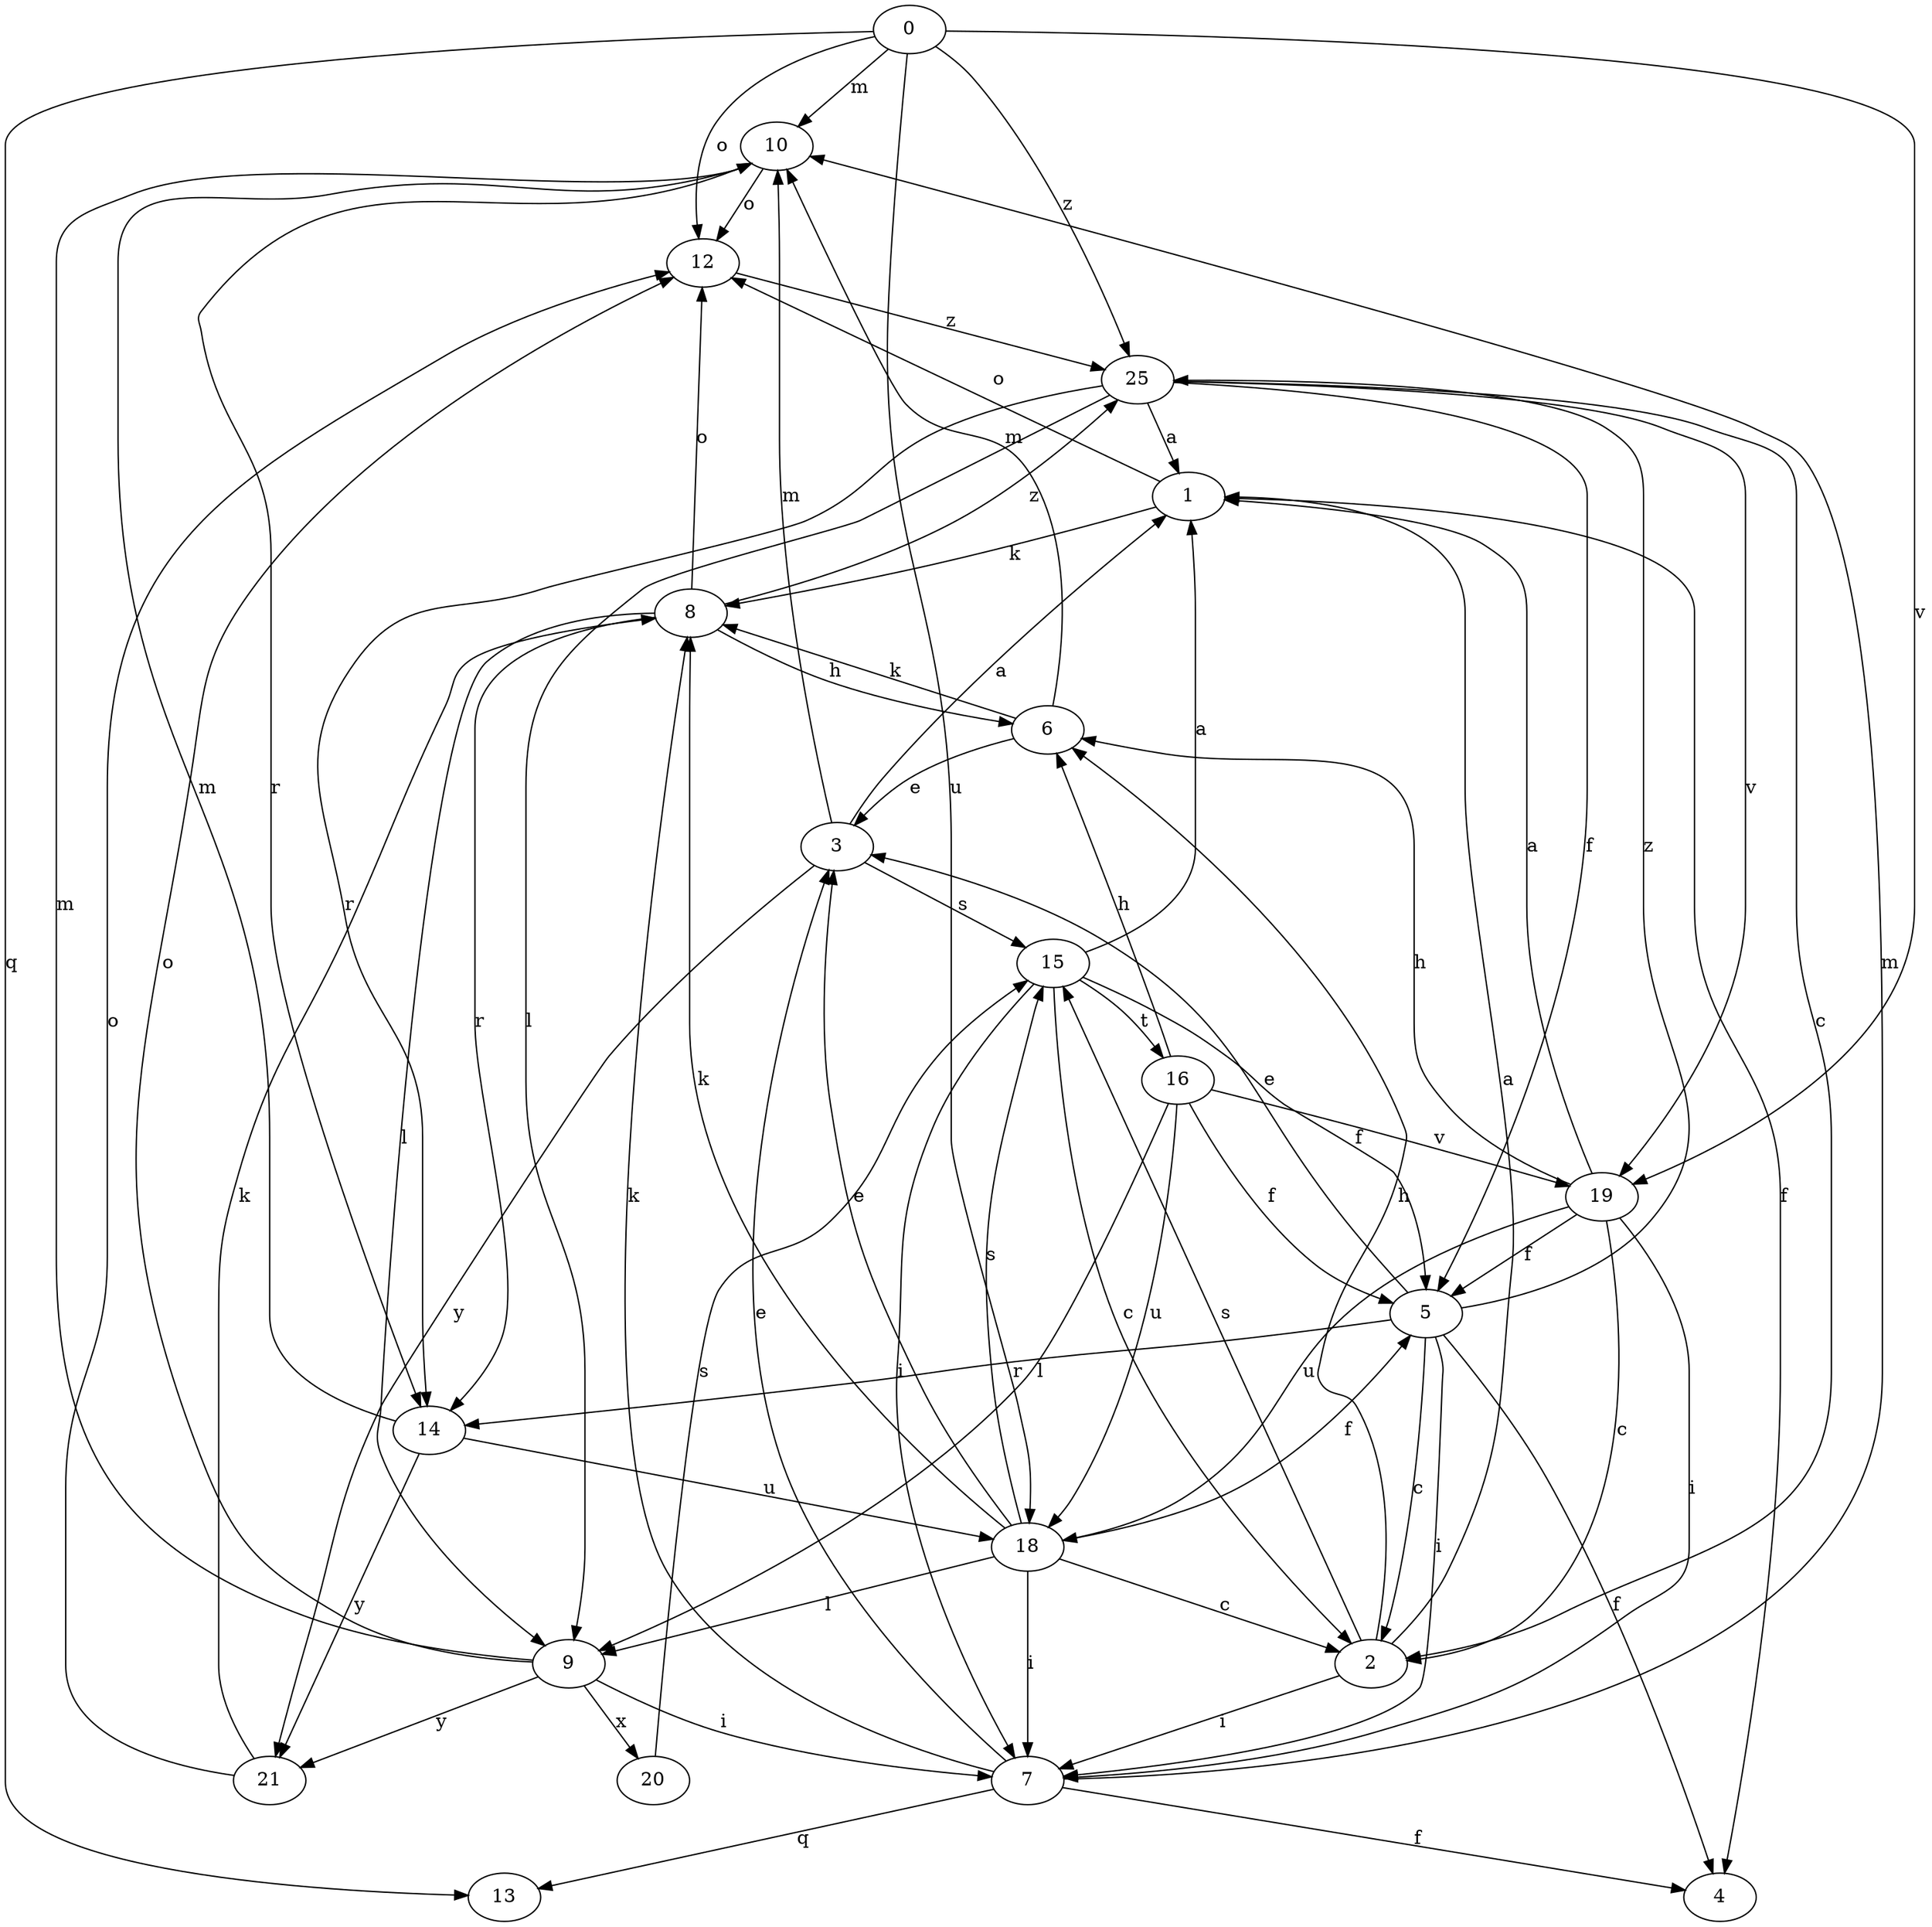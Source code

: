 strict digraph  {
0;
1;
2;
3;
4;
5;
6;
7;
8;
9;
10;
12;
13;
14;
15;
16;
18;
19;
20;
21;
25;
0 -> 10  [label=m];
0 -> 12  [label=o];
0 -> 13  [label=q];
0 -> 18  [label=u];
0 -> 19  [label=v];
0 -> 25  [label=z];
1 -> 4  [label=f];
1 -> 8  [label=k];
1 -> 12  [label=o];
2 -> 1  [label=a];
2 -> 6  [label=h];
2 -> 7  [label=i];
2 -> 15  [label=s];
3 -> 1  [label=a];
3 -> 10  [label=m];
3 -> 15  [label=s];
3 -> 21  [label=y];
5 -> 2  [label=c];
5 -> 3  [label=e];
5 -> 4  [label=f];
5 -> 7  [label=i];
5 -> 14  [label=r];
5 -> 25  [label=z];
6 -> 3  [label=e];
6 -> 8  [label=k];
6 -> 10  [label=m];
7 -> 3  [label=e];
7 -> 4  [label=f];
7 -> 8  [label=k];
7 -> 10  [label=m];
7 -> 13  [label=q];
8 -> 6  [label=h];
8 -> 9  [label=l];
8 -> 12  [label=o];
8 -> 14  [label=r];
8 -> 25  [label=z];
9 -> 7  [label=i];
9 -> 10  [label=m];
9 -> 12  [label=o];
9 -> 20  [label=x];
9 -> 21  [label=y];
10 -> 12  [label=o];
10 -> 14  [label=r];
12 -> 25  [label=z];
14 -> 10  [label=m];
14 -> 18  [label=u];
14 -> 21  [label=y];
15 -> 1  [label=a];
15 -> 2  [label=c];
15 -> 5  [label=f];
15 -> 7  [label=i];
15 -> 16  [label=t];
16 -> 5  [label=f];
16 -> 6  [label=h];
16 -> 9  [label=l];
16 -> 18  [label=u];
16 -> 19  [label=v];
18 -> 2  [label=c];
18 -> 3  [label=e];
18 -> 5  [label=f];
18 -> 7  [label=i];
18 -> 8  [label=k];
18 -> 9  [label=l];
18 -> 15  [label=s];
19 -> 1  [label=a];
19 -> 2  [label=c];
19 -> 5  [label=f];
19 -> 6  [label=h];
19 -> 7  [label=i];
19 -> 18  [label=u];
20 -> 15  [label=s];
21 -> 8  [label=k];
21 -> 12  [label=o];
25 -> 1  [label=a];
25 -> 2  [label=c];
25 -> 5  [label=f];
25 -> 9  [label=l];
25 -> 14  [label=r];
25 -> 19  [label=v];
}
